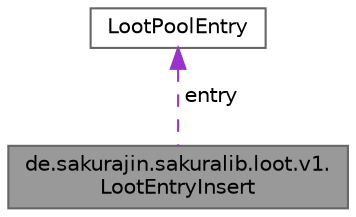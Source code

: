 digraph "de.sakurajin.sakuralib.loot.v1.LootEntryInsert"
{
 // LATEX_PDF_SIZE
  bgcolor="transparent";
  edge [fontname=Helvetica,fontsize=10,labelfontname=Helvetica,labelfontsize=10];
  node [fontname=Helvetica,fontsize=10,shape=box,height=0.2,width=0.4];
  Node1 [label="de.sakurajin.sakuralib.loot.v1.\lLootEntryInsert",height=0.2,width=0.4,color="gray40", fillcolor="grey60", style="filled", fontcolor="black",tooltip="A class that represents an entry that should be inserted into a loot table."];
  Node2 -> Node1 [dir="back",color="darkorchid3",style="dashed",label=" entry" ];
  Node2 [label="LootPoolEntry",height=0.2,width=0.4,color="gray40", fillcolor="white", style="filled",tooltip=" "];
}
